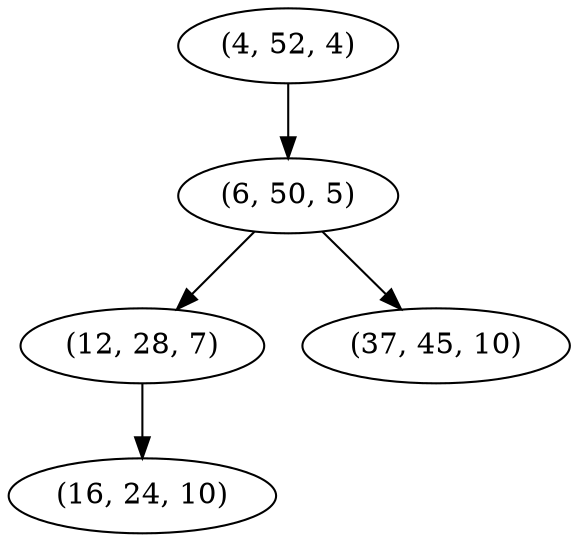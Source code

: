 digraph tree {
    "(4, 52, 4)";
    "(6, 50, 5)";
    "(12, 28, 7)";
    "(16, 24, 10)";
    "(37, 45, 10)";
    "(4, 52, 4)" -> "(6, 50, 5)";
    "(6, 50, 5)" -> "(12, 28, 7)";
    "(6, 50, 5)" -> "(37, 45, 10)";
    "(12, 28, 7)" -> "(16, 24, 10)";
}
